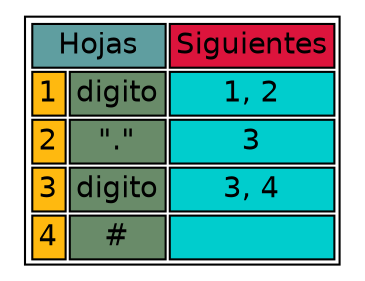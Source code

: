 digraph {
  node [ shape=none fontname=Helvetica ]
 n1 [ label = <
<table>
<tr><td colspan="2" bgcolor="cadetblue">Hojas</td><td colspan="1" bgcolor="crimson">Siguientes</td></tr>
<tr><td bgcolor="darkgoldenrod1">1</td><td bgcolor="darkseagreen4">digito</td><td bgcolor="cyan3">1, 2</td></tr><tr><td bgcolor="darkgoldenrod1">2</td><td bgcolor="darkseagreen4">"."</td><td bgcolor="cyan3">3</td></tr><tr><td bgcolor="darkgoldenrod1">3</td><td bgcolor="darkseagreen4">digito</td><td bgcolor="cyan3">3, 4</td></tr><tr><td bgcolor="darkgoldenrod1">4</td><td bgcolor="darkseagreen4">#</td><td bgcolor="cyan3"></td></tr> </table>>]
}
